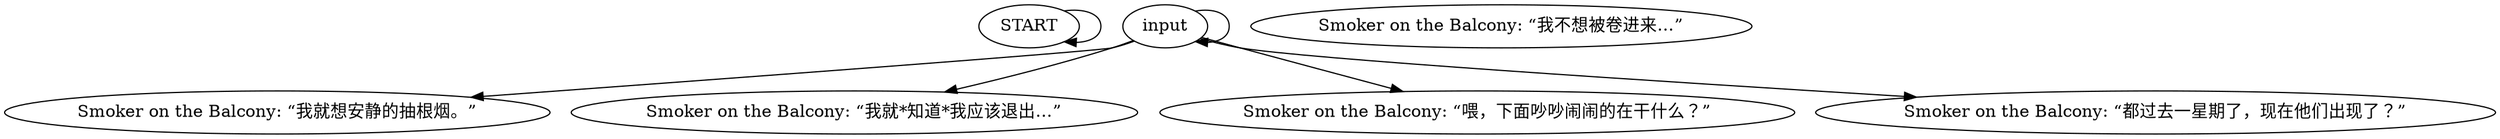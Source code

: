 # BACKYARD / SMOKER ON THE BALCONY barks balcony
# Barks on the balcony.
# ==================================================
digraph G {
	  0 [label="START"];
	  1 [label="input"];
	  2 [label="Smoker on the Balcony: “我就想安静的抽根烟。”"];
	  3 [label="Smoker on the Balcony: “我就*知道*我应该退出…”"];
	  4 [label="Smoker on the Balcony: “喂，下面吵吵闹闹的在干什么？”"];
	  5 [label="Smoker on the Balcony: “我不想被卷进来…”"];
	  6 [label="Smoker on the Balcony: “都过去一星期了，现在他们出现了？”"];
	  0 -> 0
	  1 -> 1
	  1 -> 2
	  1 -> 3
	  1 -> 4
	  1 -> 6
}

